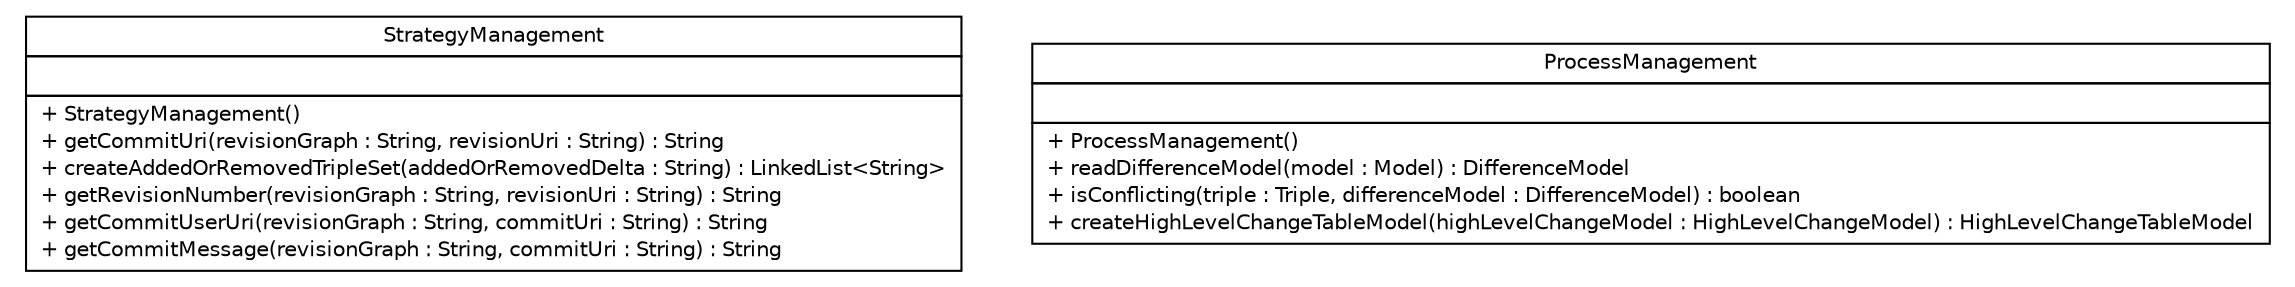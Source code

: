 #!/usr/local/bin/dot
#
# Class diagram 
# Generated by UMLGraph version R5_6-24-gf6e263 (http://www.umlgraph.org/)
#

digraph G {
	edge [fontname="Helvetica",fontsize=10,labelfontname="Helvetica",labelfontsize=10];
	node [fontname="Helvetica",fontsize=10,shape=plaintext];
	nodesep=0.25;
	ranksep=0.5;
	// de.tud.plt.r43ples.merging.management.StrategyManagement
	c451 [label=<<table title="de.tud.plt.r43ples.merging.management.StrategyManagement" border="0" cellborder="1" cellspacing="0" cellpadding="2" port="p" href="./StrategyManagement.html">
		<tr><td><table border="0" cellspacing="0" cellpadding="1">
<tr><td align="center" balign="center"> StrategyManagement </td></tr>
		</table></td></tr>
		<tr><td><table border="0" cellspacing="0" cellpadding="1">
<tr><td align="left" balign="left">  </td></tr>
		</table></td></tr>
		<tr><td><table border="0" cellspacing="0" cellpadding="1">
<tr><td align="left" balign="left"> + StrategyManagement() </td></tr>
<tr><td align="left" balign="left"> + getCommitUri(revisionGraph : String, revisionUri : String) : String </td></tr>
<tr><td align="left" balign="left"> + createAddedOrRemovedTripleSet(addedOrRemovedDelta : String) : LinkedList&lt;String&gt; </td></tr>
<tr><td align="left" balign="left"> + getRevisionNumber(revisionGraph : String, revisionUri : String) : String </td></tr>
<tr><td align="left" balign="left"> + getCommitUserUri(revisionGraph : String, commitUri : String) : String </td></tr>
<tr><td align="left" balign="left"> + getCommitMessage(revisionGraph : String, commitUri : String) : String </td></tr>
		</table></td></tr>
		</table>>, URL="./StrategyManagement.html", fontname="Helvetica", fontcolor="black", fontsize=10.0];
	// de.tud.plt.r43ples.merging.management.ProcessManagement
	c452 [label=<<table title="de.tud.plt.r43ples.merging.management.ProcessManagement" border="0" cellborder="1" cellspacing="0" cellpadding="2" port="p" href="./ProcessManagement.html">
		<tr><td><table border="0" cellspacing="0" cellpadding="1">
<tr><td align="center" balign="center"> ProcessManagement </td></tr>
		</table></td></tr>
		<tr><td><table border="0" cellspacing="0" cellpadding="1">
<tr><td align="left" balign="left">  </td></tr>
		</table></td></tr>
		<tr><td><table border="0" cellspacing="0" cellpadding="1">
<tr><td align="left" balign="left"> + ProcessManagement() </td></tr>
<tr><td align="left" balign="left"> + readDifferenceModel(model : Model) : DifferenceModel </td></tr>
<tr><td align="left" balign="left"> + isConflicting(triple : Triple, differenceModel : DifferenceModel) : boolean </td></tr>
<tr><td align="left" balign="left"> + createHighLevelChangeTableModel(highLevelChangeModel : HighLevelChangeModel) : HighLevelChangeTableModel </td></tr>
		</table></td></tr>
		</table>>, URL="./ProcessManagement.html", fontname="Helvetica", fontcolor="black", fontsize=10.0];
}

